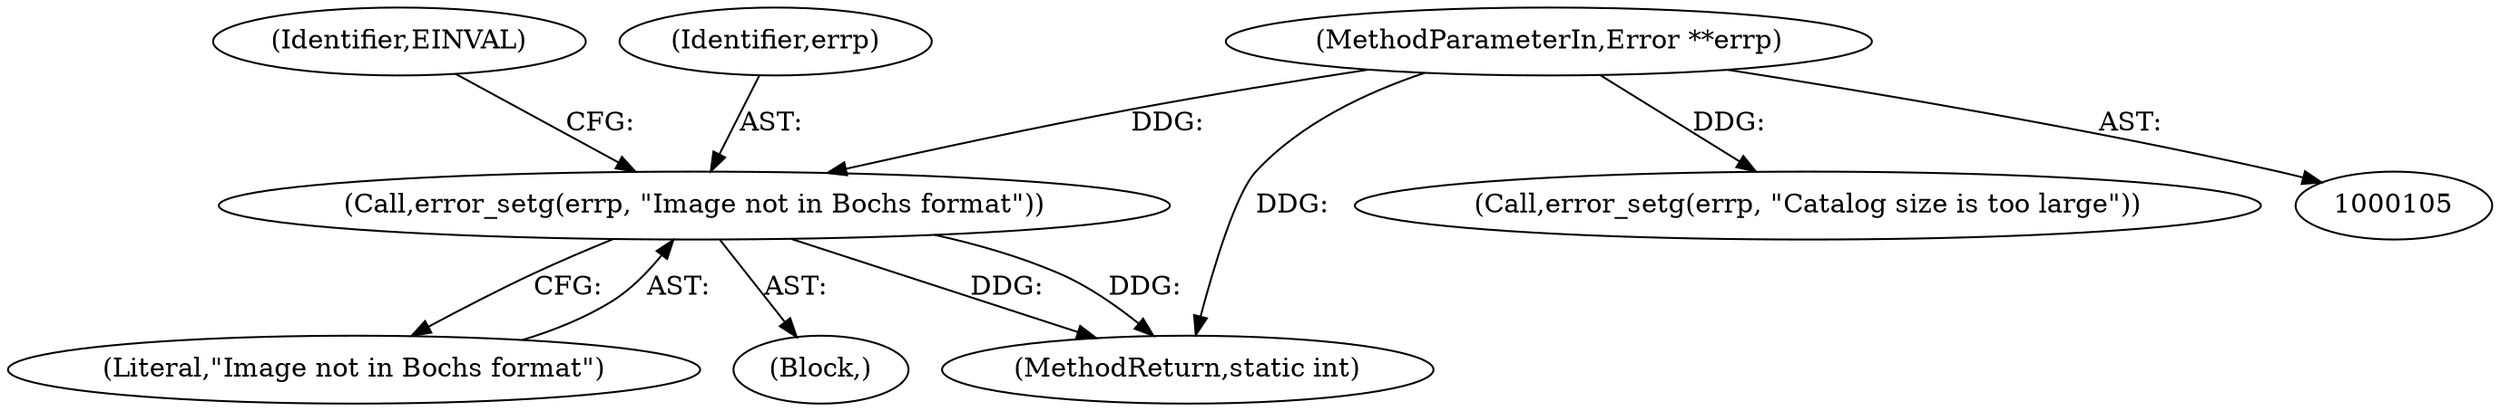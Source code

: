 digraph "0_qemu_e3737b820b45e54b059656dc3f914f895ac7a88b@pointer" {
"1000176" [label="(Call,error_setg(errp, \"Image not in Bochs format\"))"];
"1000109" [label="(MethodParameterIn,Error **errp)"];
"1000235" [label="(Call,error_setg(errp, \"Catalog size is too large\"))"];
"1000181" [label="(Identifier,EINVAL)"];
"1000177" [label="(Identifier,errp)"];
"1000178" [label="(Literal,\"Image not in Bochs format\")"];
"1000175" [label="(Block,)"];
"1000109" [label="(MethodParameterIn,Error **errp)"];
"1000449" [label="(MethodReturn,static int)"];
"1000176" [label="(Call,error_setg(errp, \"Image not in Bochs format\"))"];
"1000176" -> "1000175"  [label="AST: "];
"1000176" -> "1000178"  [label="CFG: "];
"1000177" -> "1000176"  [label="AST: "];
"1000178" -> "1000176"  [label="AST: "];
"1000181" -> "1000176"  [label="CFG: "];
"1000176" -> "1000449"  [label="DDG: "];
"1000176" -> "1000449"  [label="DDG: "];
"1000109" -> "1000176"  [label="DDG: "];
"1000109" -> "1000105"  [label="AST: "];
"1000109" -> "1000449"  [label="DDG: "];
"1000109" -> "1000235"  [label="DDG: "];
}
